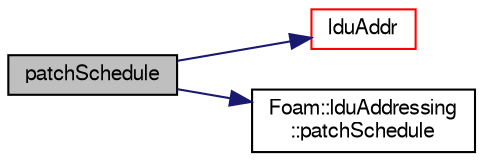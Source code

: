 digraph "patchSchedule"
{
  bgcolor="transparent";
  edge [fontname="FreeSans",fontsize="10",labelfontname="FreeSans",labelfontsize="10"];
  node [fontname="FreeSans",fontsize="10",shape=record];
  rankdir="LR";
  Node1 [label="patchSchedule",height=0.2,width=0.4,color="black", fillcolor="grey75", style="filled" fontcolor="black"];
  Node1 -> Node2 [color="midnightblue",fontsize="10",style="solid",fontname="FreeSans"];
  Node2 [label="lduAddr",height=0.2,width=0.4,color="red",URL="$a01246.html#a4d0ef83ad6199d0b94d565de54a9eae5",tooltip="Return the LDU addressing. "];
  Node1 -> Node3 [color="midnightblue",fontsize="10",style="solid",fontname="FreeSans"];
  Node3 [label="Foam::lduAddressing\l::patchSchedule",height=0.2,width=0.4,color="black",URL="$a01240.html#a766d957f33cabfd9c9916c91d002bfcf"];
}
